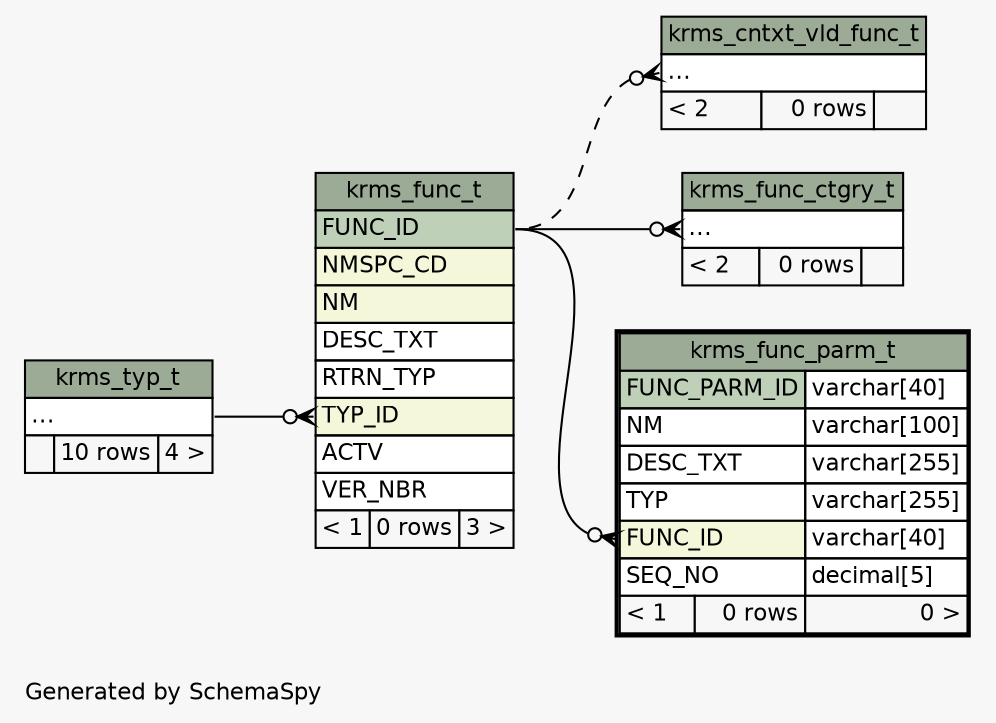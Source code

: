 // dot 2.28.0 on Mac OS X 10.7.2
// SchemaSpy rev 590
digraph "impliedTwoDegreesRelationshipsDiagram" {
  graph [
    rankdir="RL"
    bgcolor="#f7f7f7"
    label="\nGenerated by SchemaSpy"
    labeljust="l"
    nodesep="0.18"
    ranksep="0.46"
    fontname="Helvetica"
    fontsize="11"
  ];
  node [
    fontname="Helvetica"
    fontsize="11"
    shape="plaintext"
  ];
  edge [
    arrowsize="0.8"
  ];
  "krms_cntxt_vld_func_t":"elipses":w -> "krms_func_t":"FUNC_ID":e [arrowhead=none dir=back arrowtail=crowodot style=dashed];
  "krms_func_ctgry_t":"elipses":w -> "krms_func_t":"FUNC_ID":e [arrowhead=none dir=back arrowtail=crowodot];
  "krms_func_parm_t":"FUNC_ID":w -> "krms_func_t":"FUNC_ID":e [arrowhead=none dir=back arrowtail=crowodot];
  "krms_func_t":"TYP_ID":w -> "krms_typ_t":"elipses":e [arrowhead=none dir=back arrowtail=crowodot];
  "krms_cntxt_vld_func_t" [
    label=<
    <TABLE BORDER="0" CELLBORDER="1" CELLSPACING="0" BGCOLOR="#ffffff">
      <TR><TD COLSPAN="3" BGCOLOR="#9bab96" ALIGN="CENTER">krms_cntxt_vld_func_t</TD></TR>
      <TR><TD PORT="elipses" COLSPAN="3" ALIGN="LEFT">...</TD></TR>
      <TR><TD ALIGN="LEFT" BGCOLOR="#f7f7f7">&lt; 2</TD><TD ALIGN="RIGHT" BGCOLOR="#f7f7f7">0 rows</TD><TD ALIGN="RIGHT" BGCOLOR="#f7f7f7">  </TD></TR>
    </TABLE>>
    URL="krms_cntxt_vld_func_t.html"
    tooltip="krms_cntxt_vld_func_t"
  ];
  "krms_func_ctgry_t" [
    label=<
    <TABLE BORDER="0" CELLBORDER="1" CELLSPACING="0" BGCOLOR="#ffffff">
      <TR><TD COLSPAN="3" BGCOLOR="#9bab96" ALIGN="CENTER">krms_func_ctgry_t</TD></TR>
      <TR><TD PORT="elipses" COLSPAN="3" ALIGN="LEFT">...</TD></TR>
      <TR><TD ALIGN="LEFT" BGCOLOR="#f7f7f7">&lt; 2</TD><TD ALIGN="RIGHT" BGCOLOR="#f7f7f7">0 rows</TD><TD ALIGN="RIGHT" BGCOLOR="#f7f7f7">  </TD></TR>
    </TABLE>>
    URL="krms_func_ctgry_t.html"
    tooltip="krms_func_ctgry_t"
  ];
  "krms_func_parm_t" [
    label=<
    <TABLE BORDER="2" CELLBORDER="1" CELLSPACING="0" BGCOLOR="#ffffff">
      <TR><TD COLSPAN="3" BGCOLOR="#9bab96" ALIGN="CENTER">krms_func_parm_t</TD></TR>
      <TR><TD PORT="FUNC_PARM_ID" COLSPAN="2" BGCOLOR="#bed1b8" ALIGN="LEFT">FUNC_PARM_ID</TD><TD PORT="FUNC_PARM_ID.type" ALIGN="LEFT">varchar[40]</TD></TR>
      <TR><TD PORT="NM" COLSPAN="2" ALIGN="LEFT">NM</TD><TD PORT="NM.type" ALIGN="LEFT">varchar[100]</TD></TR>
      <TR><TD PORT="DESC_TXT" COLSPAN="2" ALIGN="LEFT">DESC_TXT</TD><TD PORT="DESC_TXT.type" ALIGN="LEFT">varchar[255]</TD></TR>
      <TR><TD PORT="TYP" COLSPAN="2" ALIGN="LEFT">TYP</TD><TD PORT="TYP.type" ALIGN="LEFT">varchar[255]</TD></TR>
      <TR><TD PORT="FUNC_ID" COLSPAN="2" BGCOLOR="#f4f7da" ALIGN="LEFT">FUNC_ID</TD><TD PORT="FUNC_ID.type" ALIGN="LEFT">varchar[40]</TD></TR>
      <TR><TD PORT="SEQ_NO" COLSPAN="2" ALIGN="LEFT">SEQ_NO</TD><TD PORT="SEQ_NO.type" ALIGN="LEFT">decimal[5]</TD></TR>
      <TR><TD ALIGN="LEFT" BGCOLOR="#f7f7f7">&lt; 1</TD><TD ALIGN="RIGHT" BGCOLOR="#f7f7f7">0 rows</TD><TD ALIGN="RIGHT" BGCOLOR="#f7f7f7">0 &gt;</TD></TR>
    </TABLE>>
    URL="krms_func_parm_t.html"
    tooltip="krms_func_parm_t"
  ];
  "krms_func_t" [
    label=<
    <TABLE BORDER="0" CELLBORDER="1" CELLSPACING="0" BGCOLOR="#ffffff">
      <TR><TD COLSPAN="3" BGCOLOR="#9bab96" ALIGN="CENTER">krms_func_t</TD></TR>
      <TR><TD PORT="FUNC_ID" COLSPAN="3" BGCOLOR="#bed1b8" ALIGN="LEFT">FUNC_ID</TD></TR>
      <TR><TD PORT="NMSPC_CD" COLSPAN="3" BGCOLOR="#f4f7da" ALIGN="LEFT">NMSPC_CD</TD></TR>
      <TR><TD PORT="NM" COLSPAN="3" BGCOLOR="#f4f7da" ALIGN="LEFT">NM</TD></TR>
      <TR><TD PORT="DESC_TXT" COLSPAN="3" ALIGN="LEFT">DESC_TXT</TD></TR>
      <TR><TD PORT="RTRN_TYP" COLSPAN="3" ALIGN="LEFT">RTRN_TYP</TD></TR>
      <TR><TD PORT="TYP_ID" COLSPAN="3" BGCOLOR="#f4f7da" ALIGN="LEFT">TYP_ID</TD></TR>
      <TR><TD PORT="ACTV" COLSPAN="3" ALIGN="LEFT">ACTV</TD></TR>
      <TR><TD PORT="VER_NBR" COLSPAN="3" ALIGN="LEFT">VER_NBR</TD></TR>
      <TR><TD ALIGN="LEFT" BGCOLOR="#f7f7f7">&lt; 1</TD><TD ALIGN="RIGHT" BGCOLOR="#f7f7f7">0 rows</TD><TD ALIGN="RIGHT" BGCOLOR="#f7f7f7">3 &gt;</TD></TR>
    </TABLE>>
    URL="krms_func_t.html"
    tooltip="krms_func_t"
  ];
  "krms_typ_t" [
    label=<
    <TABLE BORDER="0" CELLBORDER="1" CELLSPACING="0" BGCOLOR="#ffffff">
      <TR><TD COLSPAN="3" BGCOLOR="#9bab96" ALIGN="CENTER">krms_typ_t</TD></TR>
      <TR><TD PORT="elipses" COLSPAN="3" ALIGN="LEFT">...</TD></TR>
      <TR><TD ALIGN="LEFT" BGCOLOR="#f7f7f7">  </TD><TD ALIGN="RIGHT" BGCOLOR="#f7f7f7">10 rows</TD><TD ALIGN="RIGHT" BGCOLOR="#f7f7f7">4 &gt;</TD></TR>
    </TABLE>>
    URL="krms_typ_t.html"
    tooltip="krms_typ_t"
  ];
}
